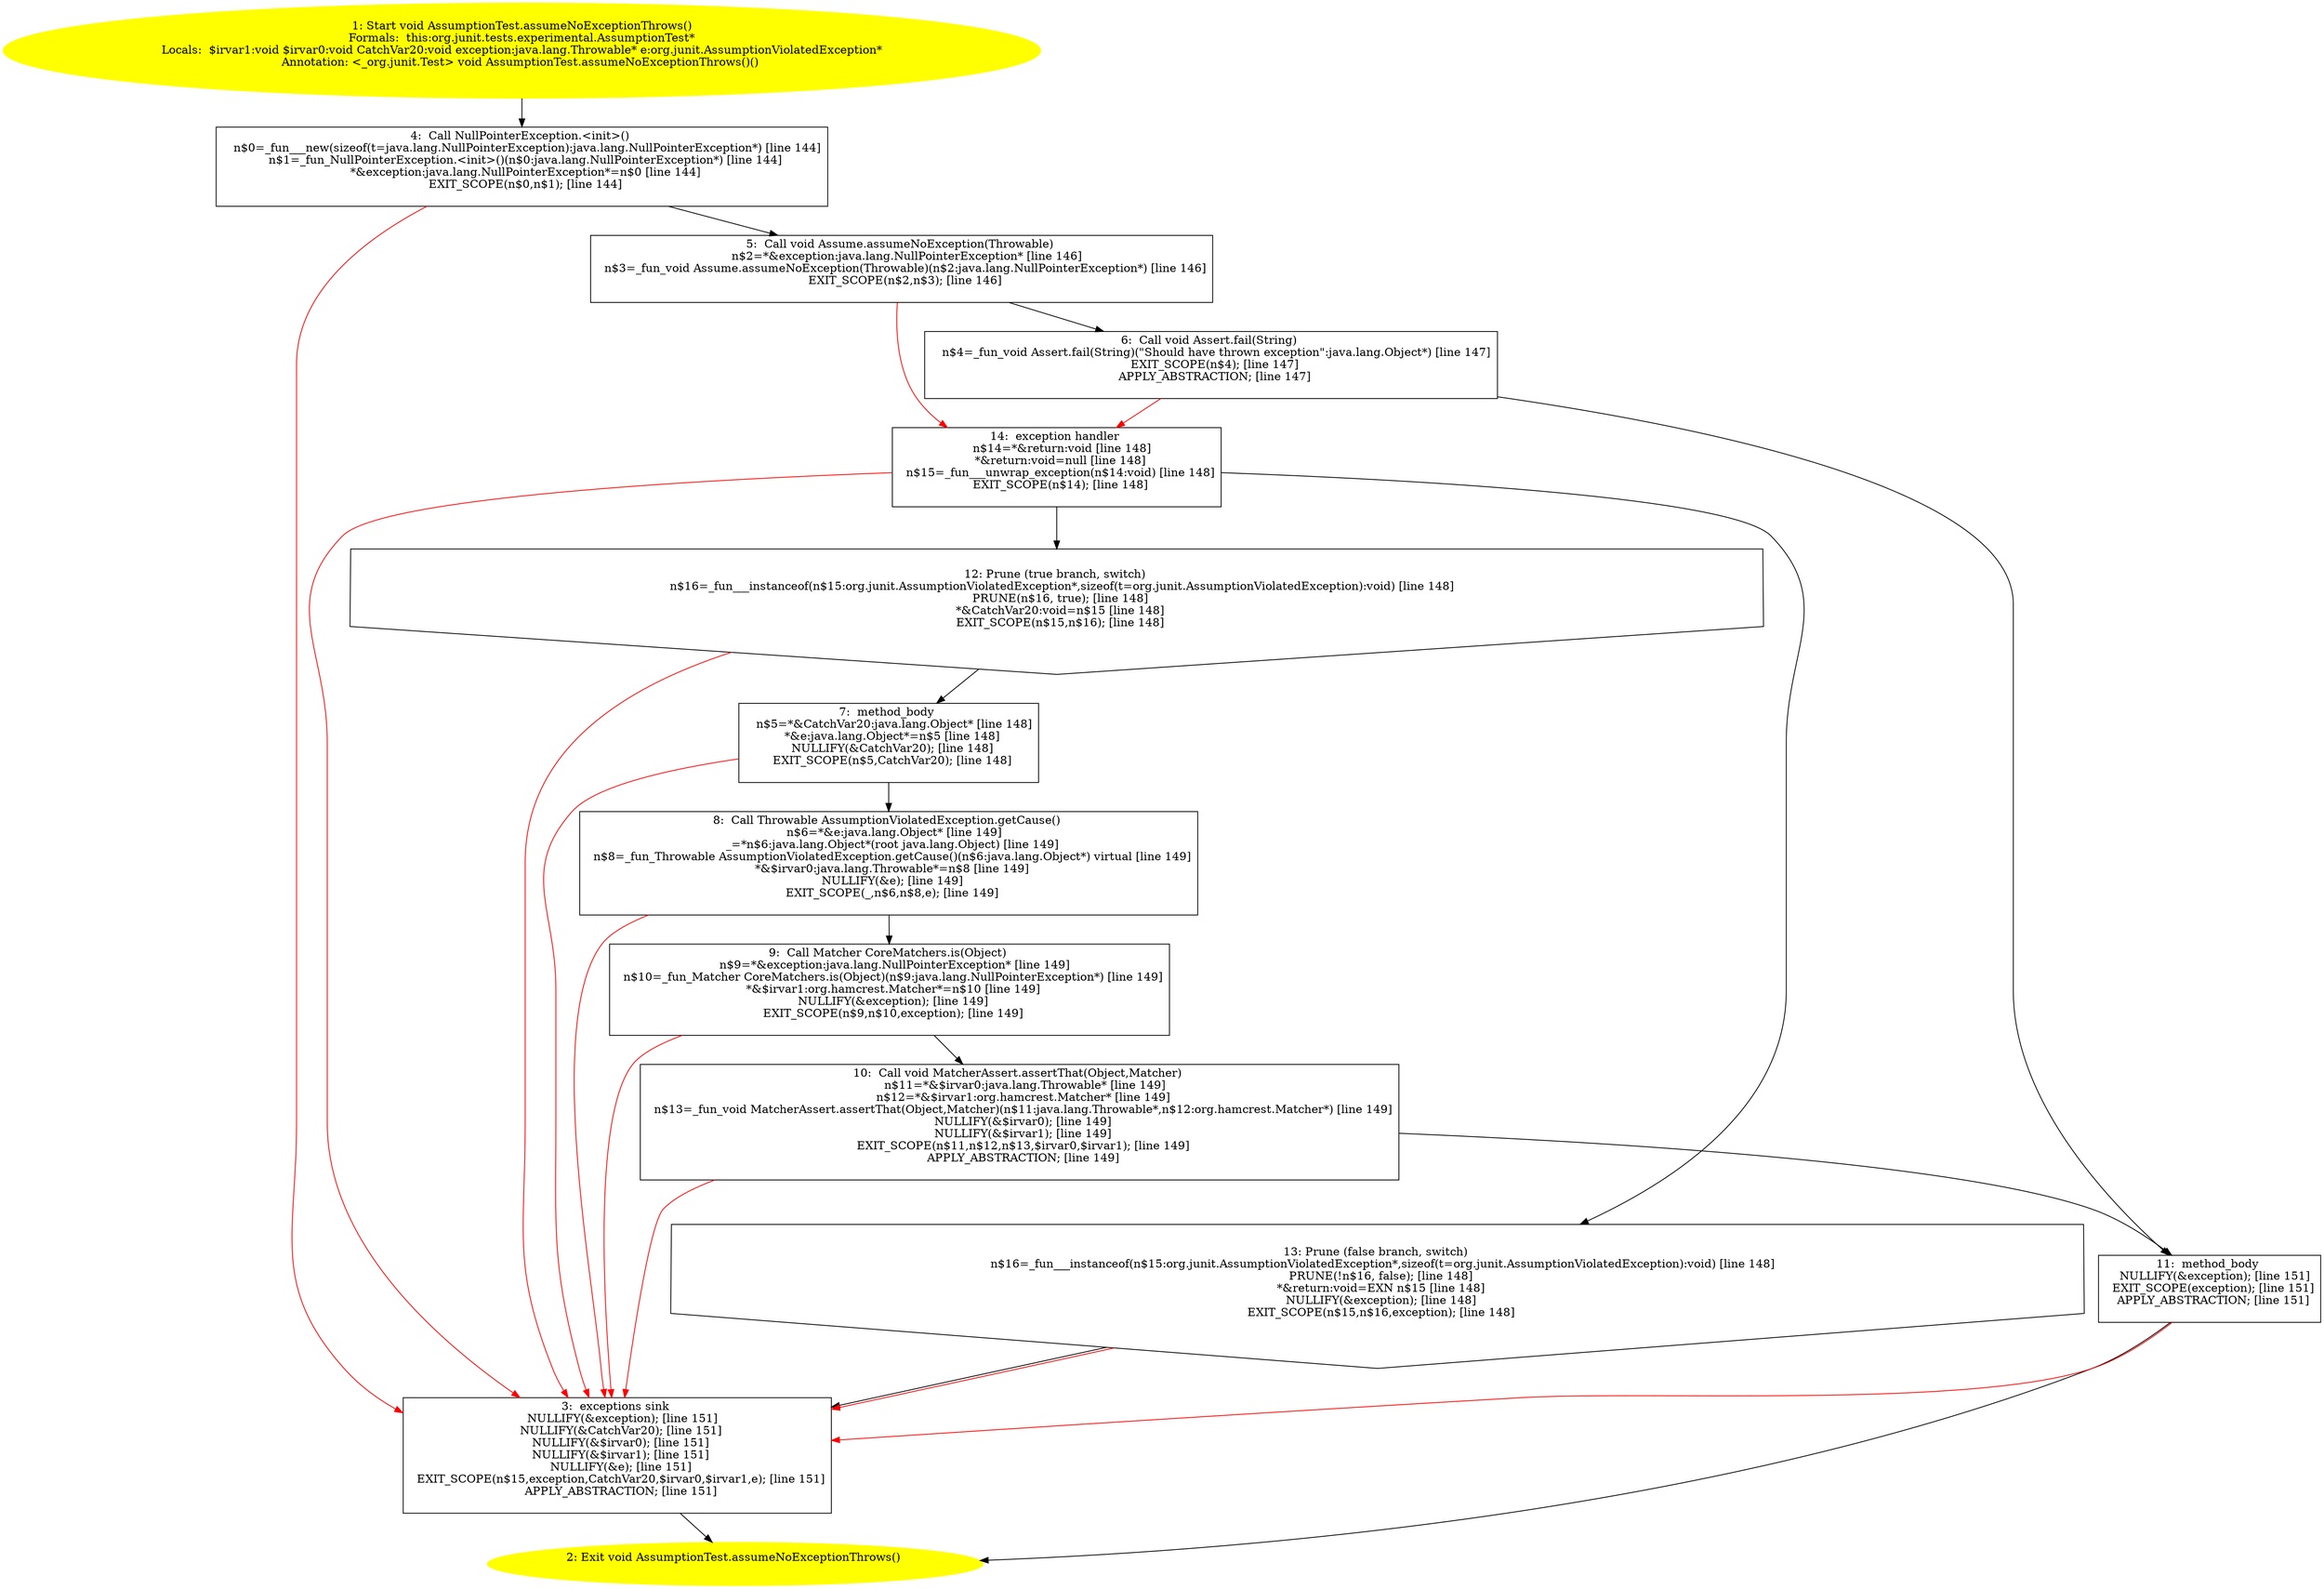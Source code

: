 /* @generated */
digraph cfg {
"org.junit.tests.experimental.AssumptionTest.assumeNoExceptionThrows():void.ac3563291d194d478a70de5ac9422ac8_1" [label="1: Start void AssumptionTest.assumeNoExceptionThrows()\nFormals:  this:org.junit.tests.experimental.AssumptionTest*\nLocals:  $irvar1:void $irvar0:void CatchVar20:void exception:java.lang.Throwable* e:org.junit.AssumptionViolatedException*\nAnnotation: <_org.junit.Test> void AssumptionTest.assumeNoExceptionThrows()() \n  " color=yellow style=filled]
	

	 "org.junit.tests.experimental.AssumptionTest.assumeNoExceptionThrows():void.ac3563291d194d478a70de5ac9422ac8_1" -> "org.junit.tests.experimental.AssumptionTest.assumeNoExceptionThrows():void.ac3563291d194d478a70de5ac9422ac8_4" ;
"org.junit.tests.experimental.AssumptionTest.assumeNoExceptionThrows():void.ac3563291d194d478a70de5ac9422ac8_2" [label="2: Exit void AssumptionTest.assumeNoExceptionThrows() \n  " color=yellow style=filled]
	

"org.junit.tests.experimental.AssumptionTest.assumeNoExceptionThrows():void.ac3563291d194d478a70de5ac9422ac8_3" [label="3:  exceptions sink \n   NULLIFY(&exception); [line 151]\n  NULLIFY(&CatchVar20); [line 151]\n  NULLIFY(&$irvar0); [line 151]\n  NULLIFY(&$irvar1); [line 151]\n  NULLIFY(&e); [line 151]\n  EXIT_SCOPE(n$15,exception,CatchVar20,$irvar0,$irvar1,e); [line 151]\n  APPLY_ABSTRACTION; [line 151]\n " shape="box"]
	

	 "org.junit.tests.experimental.AssumptionTest.assumeNoExceptionThrows():void.ac3563291d194d478a70de5ac9422ac8_3" -> "org.junit.tests.experimental.AssumptionTest.assumeNoExceptionThrows():void.ac3563291d194d478a70de5ac9422ac8_2" ;
"org.junit.tests.experimental.AssumptionTest.assumeNoExceptionThrows():void.ac3563291d194d478a70de5ac9422ac8_4" [label="4:  Call NullPointerException.<init>() \n   n$0=_fun___new(sizeof(t=java.lang.NullPointerException):java.lang.NullPointerException*) [line 144]\n  n$1=_fun_NullPointerException.<init>()(n$0:java.lang.NullPointerException*) [line 144]\n  *&exception:java.lang.NullPointerException*=n$0 [line 144]\n  EXIT_SCOPE(n$0,n$1); [line 144]\n " shape="box"]
	

	 "org.junit.tests.experimental.AssumptionTest.assumeNoExceptionThrows():void.ac3563291d194d478a70de5ac9422ac8_4" -> "org.junit.tests.experimental.AssumptionTest.assumeNoExceptionThrows():void.ac3563291d194d478a70de5ac9422ac8_5" ;
	 "org.junit.tests.experimental.AssumptionTest.assumeNoExceptionThrows():void.ac3563291d194d478a70de5ac9422ac8_4" -> "org.junit.tests.experimental.AssumptionTest.assumeNoExceptionThrows():void.ac3563291d194d478a70de5ac9422ac8_3" [color="red" ];
"org.junit.tests.experimental.AssumptionTest.assumeNoExceptionThrows():void.ac3563291d194d478a70de5ac9422ac8_5" [label="5:  Call void Assume.assumeNoException(Throwable) \n   n$2=*&exception:java.lang.NullPointerException* [line 146]\n  n$3=_fun_void Assume.assumeNoException(Throwable)(n$2:java.lang.NullPointerException*) [line 146]\n  EXIT_SCOPE(n$2,n$3); [line 146]\n " shape="box"]
	

	 "org.junit.tests.experimental.AssumptionTest.assumeNoExceptionThrows():void.ac3563291d194d478a70de5ac9422ac8_5" -> "org.junit.tests.experimental.AssumptionTest.assumeNoExceptionThrows():void.ac3563291d194d478a70de5ac9422ac8_6" ;
	 "org.junit.tests.experimental.AssumptionTest.assumeNoExceptionThrows():void.ac3563291d194d478a70de5ac9422ac8_5" -> "org.junit.tests.experimental.AssumptionTest.assumeNoExceptionThrows():void.ac3563291d194d478a70de5ac9422ac8_14" [color="red" ];
"org.junit.tests.experimental.AssumptionTest.assumeNoExceptionThrows():void.ac3563291d194d478a70de5ac9422ac8_6" [label="6:  Call void Assert.fail(String) \n   n$4=_fun_void Assert.fail(String)(\"Should have thrown exception\":java.lang.Object*) [line 147]\n  EXIT_SCOPE(n$4); [line 147]\n  APPLY_ABSTRACTION; [line 147]\n " shape="box"]
	

	 "org.junit.tests.experimental.AssumptionTest.assumeNoExceptionThrows():void.ac3563291d194d478a70de5ac9422ac8_6" -> "org.junit.tests.experimental.AssumptionTest.assumeNoExceptionThrows():void.ac3563291d194d478a70de5ac9422ac8_11" ;
	 "org.junit.tests.experimental.AssumptionTest.assumeNoExceptionThrows():void.ac3563291d194d478a70de5ac9422ac8_6" -> "org.junit.tests.experimental.AssumptionTest.assumeNoExceptionThrows():void.ac3563291d194d478a70de5ac9422ac8_14" [color="red" ];
"org.junit.tests.experimental.AssumptionTest.assumeNoExceptionThrows():void.ac3563291d194d478a70de5ac9422ac8_7" [label="7:  method_body \n   n$5=*&CatchVar20:java.lang.Object* [line 148]\n  *&e:java.lang.Object*=n$5 [line 148]\n  NULLIFY(&CatchVar20); [line 148]\n  EXIT_SCOPE(n$5,CatchVar20); [line 148]\n " shape="box"]
	

	 "org.junit.tests.experimental.AssumptionTest.assumeNoExceptionThrows():void.ac3563291d194d478a70de5ac9422ac8_7" -> "org.junit.tests.experimental.AssumptionTest.assumeNoExceptionThrows():void.ac3563291d194d478a70de5ac9422ac8_8" ;
	 "org.junit.tests.experimental.AssumptionTest.assumeNoExceptionThrows():void.ac3563291d194d478a70de5ac9422ac8_7" -> "org.junit.tests.experimental.AssumptionTest.assumeNoExceptionThrows():void.ac3563291d194d478a70de5ac9422ac8_3" [color="red" ];
"org.junit.tests.experimental.AssumptionTest.assumeNoExceptionThrows():void.ac3563291d194d478a70de5ac9422ac8_8" [label="8:  Call Throwable AssumptionViolatedException.getCause() \n   n$6=*&e:java.lang.Object* [line 149]\n  _=*n$6:java.lang.Object*(root java.lang.Object) [line 149]\n  n$8=_fun_Throwable AssumptionViolatedException.getCause()(n$6:java.lang.Object*) virtual [line 149]\n  *&$irvar0:java.lang.Throwable*=n$8 [line 149]\n  NULLIFY(&e); [line 149]\n  EXIT_SCOPE(_,n$6,n$8,e); [line 149]\n " shape="box"]
	

	 "org.junit.tests.experimental.AssumptionTest.assumeNoExceptionThrows():void.ac3563291d194d478a70de5ac9422ac8_8" -> "org.junit.tests.experimental.AssumptionTest.assumeNoExceptionThrows():void.ac3563291d194d478a70de5ac9422ac8_9" ;
	 "org.junit.tests.experimental.AssumptionTest.assumeNoExceptionThrows():void.ac3563291d194d478a70de5ac9422ac8_8" -> "org.junit.tests.experimental.AssumptionTest.assumeNoExceptionThrows():void.ac3563291d194d478a70de5ac9422ac8_3" [color="red" ];
"org.junit.tests.experimental.AssumptionTest.assumeNoExceptionThrows():void.ac3563291d194d478a70de5ac9422ac8_9" [label="9:  Call Matcher CoreMatchers.is(Object) \n   n$9=*&exception:java.lang.NullPointerException* [line 149]\n  n$10=_fun_Matcher CoreMatchers.is(Object)(n$9:java.lang.NullPointerException*) [line 149]\n  *&$irvar1:org.hamcrest.Matcher*=n$10 [line 149]\n  NULLIFY(&exception); [line 149]\n  EXIT_SCOPE(n$9,n$10,exception); [line 149]\n " shape="box"]
	

	 "org.junit.tests.experimental.AssumptionTest.assumeNoExceptionThrows():void.ac3563291d194d478a70de5ac9422ac8_9" -> "org.junit.tests.experimental.AssumptionTest.assumeNoExceptionThrows():void.ac3563291d194d478a70de5ac9422ac8_10" ;
	 "org.junit.tests.experimental.AssumptionTest.assumeNoExceptionThrows():void.ac3563291d194d478a70de5ac9422ac8_9" -> "org.junit.tests.experimental.AssumptionTest.assumeNoExceptionThrows():void.ac3563291d194d478a70de5ac9422ac8_3" [color="red" ];
"org.junit.tests.experimental.AssumptionTest.assumeNoExceptionThrows():void.ac3563291d194d478a70de5ac9422ac8_10" [label="10:  Call void MatcherAssert.assertThat(Object,Matcher) \n   n$11=*&$irvar0:java.lang.Throwable* [line 149]\n  n$12=*&$irvar1:org.hamcrest.Matcher* [line 149]\n  n$13=_fun_void MatcherAssert.assertThat(Object,Matcher)(n$11:java.lang.Throwable*,n$12:org.hamcrest.Matcher*) [line 149]\n  NULLIFY(&$irvar0); [line 149]\n  NULLIFY(&$irvar1); [line 149]\n  EXIT_SCOPE(n$11,n$12,n$13,$irvar0,$irvar1); [line 149]\n  APPLY_ABSTRACTION; [line 149]\n " shape="box"]
	

	 "org.junit.tests.experimental.AssumptionTest.assumeNoExceptionThrows():void.ac3563291d194d478a70de5ac9422ac8_10" -> "org.junit.tests.experimental.AssumptionTest.assumeNoExceptionThrows():void.ac3563291d194d478a70de5ac9422ac8_11" ;
	 "org.junit.tests.experimental.AssumptionTest.assumeNoExceptionThrows():void.ac3563291d194d478a70de5ac9422ac8_10" -> "org.junit.tests.experimental.AssumptionTest.assumeNoExceptionThrows():void.ac3563291d194d478a70de5ac9422ac8_3" [color="red" ];
"org.junit.tests.experimental.AssumptionTest.assumeNoExceptionThrows():void.ac3563291d194d478a70de5ac9422ac8_11" [label="11:  method_body \n   NULLIFY(&exception); [line 151]\n  EXIT_SCOPE(exception); [line 151]\n  APPLY_ABSTRACTION; [line 151]\n " shape="box"]
	

	 "org.junit.tests.experimental.AssumptionTest.assumeNoExceptionThrows():void.ac3563291d194d478a70de5ac9422ac8_11" -> "org.junit.tests.experimental.AssumptionTest.assumeNoExceptionThrows():void.ac3563291d194d478a70de5ac9422ac8_2" ;
	 "org.junit.tests.experimental.AssumptionTest.assumeNoExceptionThrows():void.ac3563291d194d478a70de5ac9422ac8_11" -> "org.junit.tests.experimental.AssumptionTest.assumeNoExceptionThrows():void.ac3563291d194d478a70de5ac9422ac8_3" [color="red" ];
"org.junit.tests.experimental.AssumptionTest.assumeNoExceptionThrows():void.ac3563291d194d478a70de5ac9422ac8_12" [label="12: Prune (true branch, switch) \n   n$16=_fun___instanceof(n$15:org.junit.AssumptionViolatedException*,sizeof(t=org.junit.AssumptionViolatedException):void) [line 148]\n  PRUNE(n$16, true); [line 148]\n  *&CatchVar20:void=n$15 [line 148]\n  EXIT_SCOPE(n$15,n$16); [line 148]\n " shape="invhouse"]
	

	 "org.junit.tests.experimental.AssumptionTest.assumeNoExceptionThrows():void.ac3563291d194d478a70de5ac9422ac8_12" -> "org.junit.tests.experimental.AssumptionTest.assumeNoExceptionThrows():void.ac3563291d194d478a70de5ac9422ac8_7" ;
	 "org.junit.tests.experimental.AssumptionTest.assumeNoExceptionThrows():void.ac3563291d194d478a70de5ac9422ac8_12" -> "org.junit.tests.experimental.AssumptionTest.assumeNoExceptionThrows():void.ac3563291d194d478a70de5ac9422ac8_3" [color="red" ];
"org.junit.tests.experimental.AssumptionTest.assumeNoExceptionThrows():void.ac3563291d194d478a70de5ac9422ac8_13" [label="13: Prune (false branch, switch) \n   n$16=_fun___instanceof(n$15:org.junit.AssumptionViolatedException*,sizeof(t=org.junit.AssumptionViolatedException):void) [line 148]\n  PRUNE(!n$16, false); [line 148]\n  *&return:void=EXN n$15 [line 148]\n  NULLIFY(&exception); [line 148]\n  EXIT_SCOPE(n$15,n$16,exception); [line 148]\n " shape="invhouse"]
	

	 "org.junit.tests.experimental.AssumptionTest.assumeNoExceptionThrows():void.ac3563291d194d478a70de5ac9422ac8_13" -> "org.junit.tests.experimental.AssumptionTest.assumeNoExceptionThrows():void.ac3563291d194d478a70de5ac9422ac8_3" ;
	 "org.junit.tests.experimental.AssumptionTest.assumeNoExceptionThrows():void.ac3563291d194d478a70de5ac9422ac8_13" -> "org.junit.tests.experimental.AssumptionTest.assumeNoExceptionThrows():void.ac3563291d194d478a70de5ac9422ac8_3" [color="red" ];
"org.junit.tests.experimental.AssumptionTest.assumeNoExceptionThrows():void.ac3563291d194d478a70de5ac9422ac8_14" [label="14:  exception handler \n   n$14=*&return:void [line 148]\n  *&return:void=null [line 148]\n  n$15=_fun___unwrap_exception(n$14:void) [line 148]\n  EXIT_SCOPE(n$14); [line 148]\n " shape="box"]
	

	 "org.junit.tests.experimental.AssumptionTest.assumeNoExceptionThrows():void.ac3563291d194d478a70de5ac9422ac8_14" -> "org.junit.tests.experimental.AssumptionTest.assumeNoExceptionThrows():void.ac3563291d194d478a70de5ac9422ac8_12" ;
	 "org.junit.tests.experimental.AssumptionTest.assumeNoExceptionThrows():void.ac3563291d194d478a70de5ac9422ac8_14" -> "org.junit.tests.experimental.AssumptionTest.assumeNoExceptionThrows():void.ac3563291d194d478a70de5ac9422ac8_13" ;
	 "org.junit.tests.experimental.AssumptionTest.assumeNoExceptionThrows():void.ac3563291d194d478a70de5ac9422ac8_14" -> "org.junit.tests.experimental.AssumptionTest.assumeNoExceptionThrows():void.ac3563291d194d478a70de5ac9422ac8_3" [color="red" ];
}
